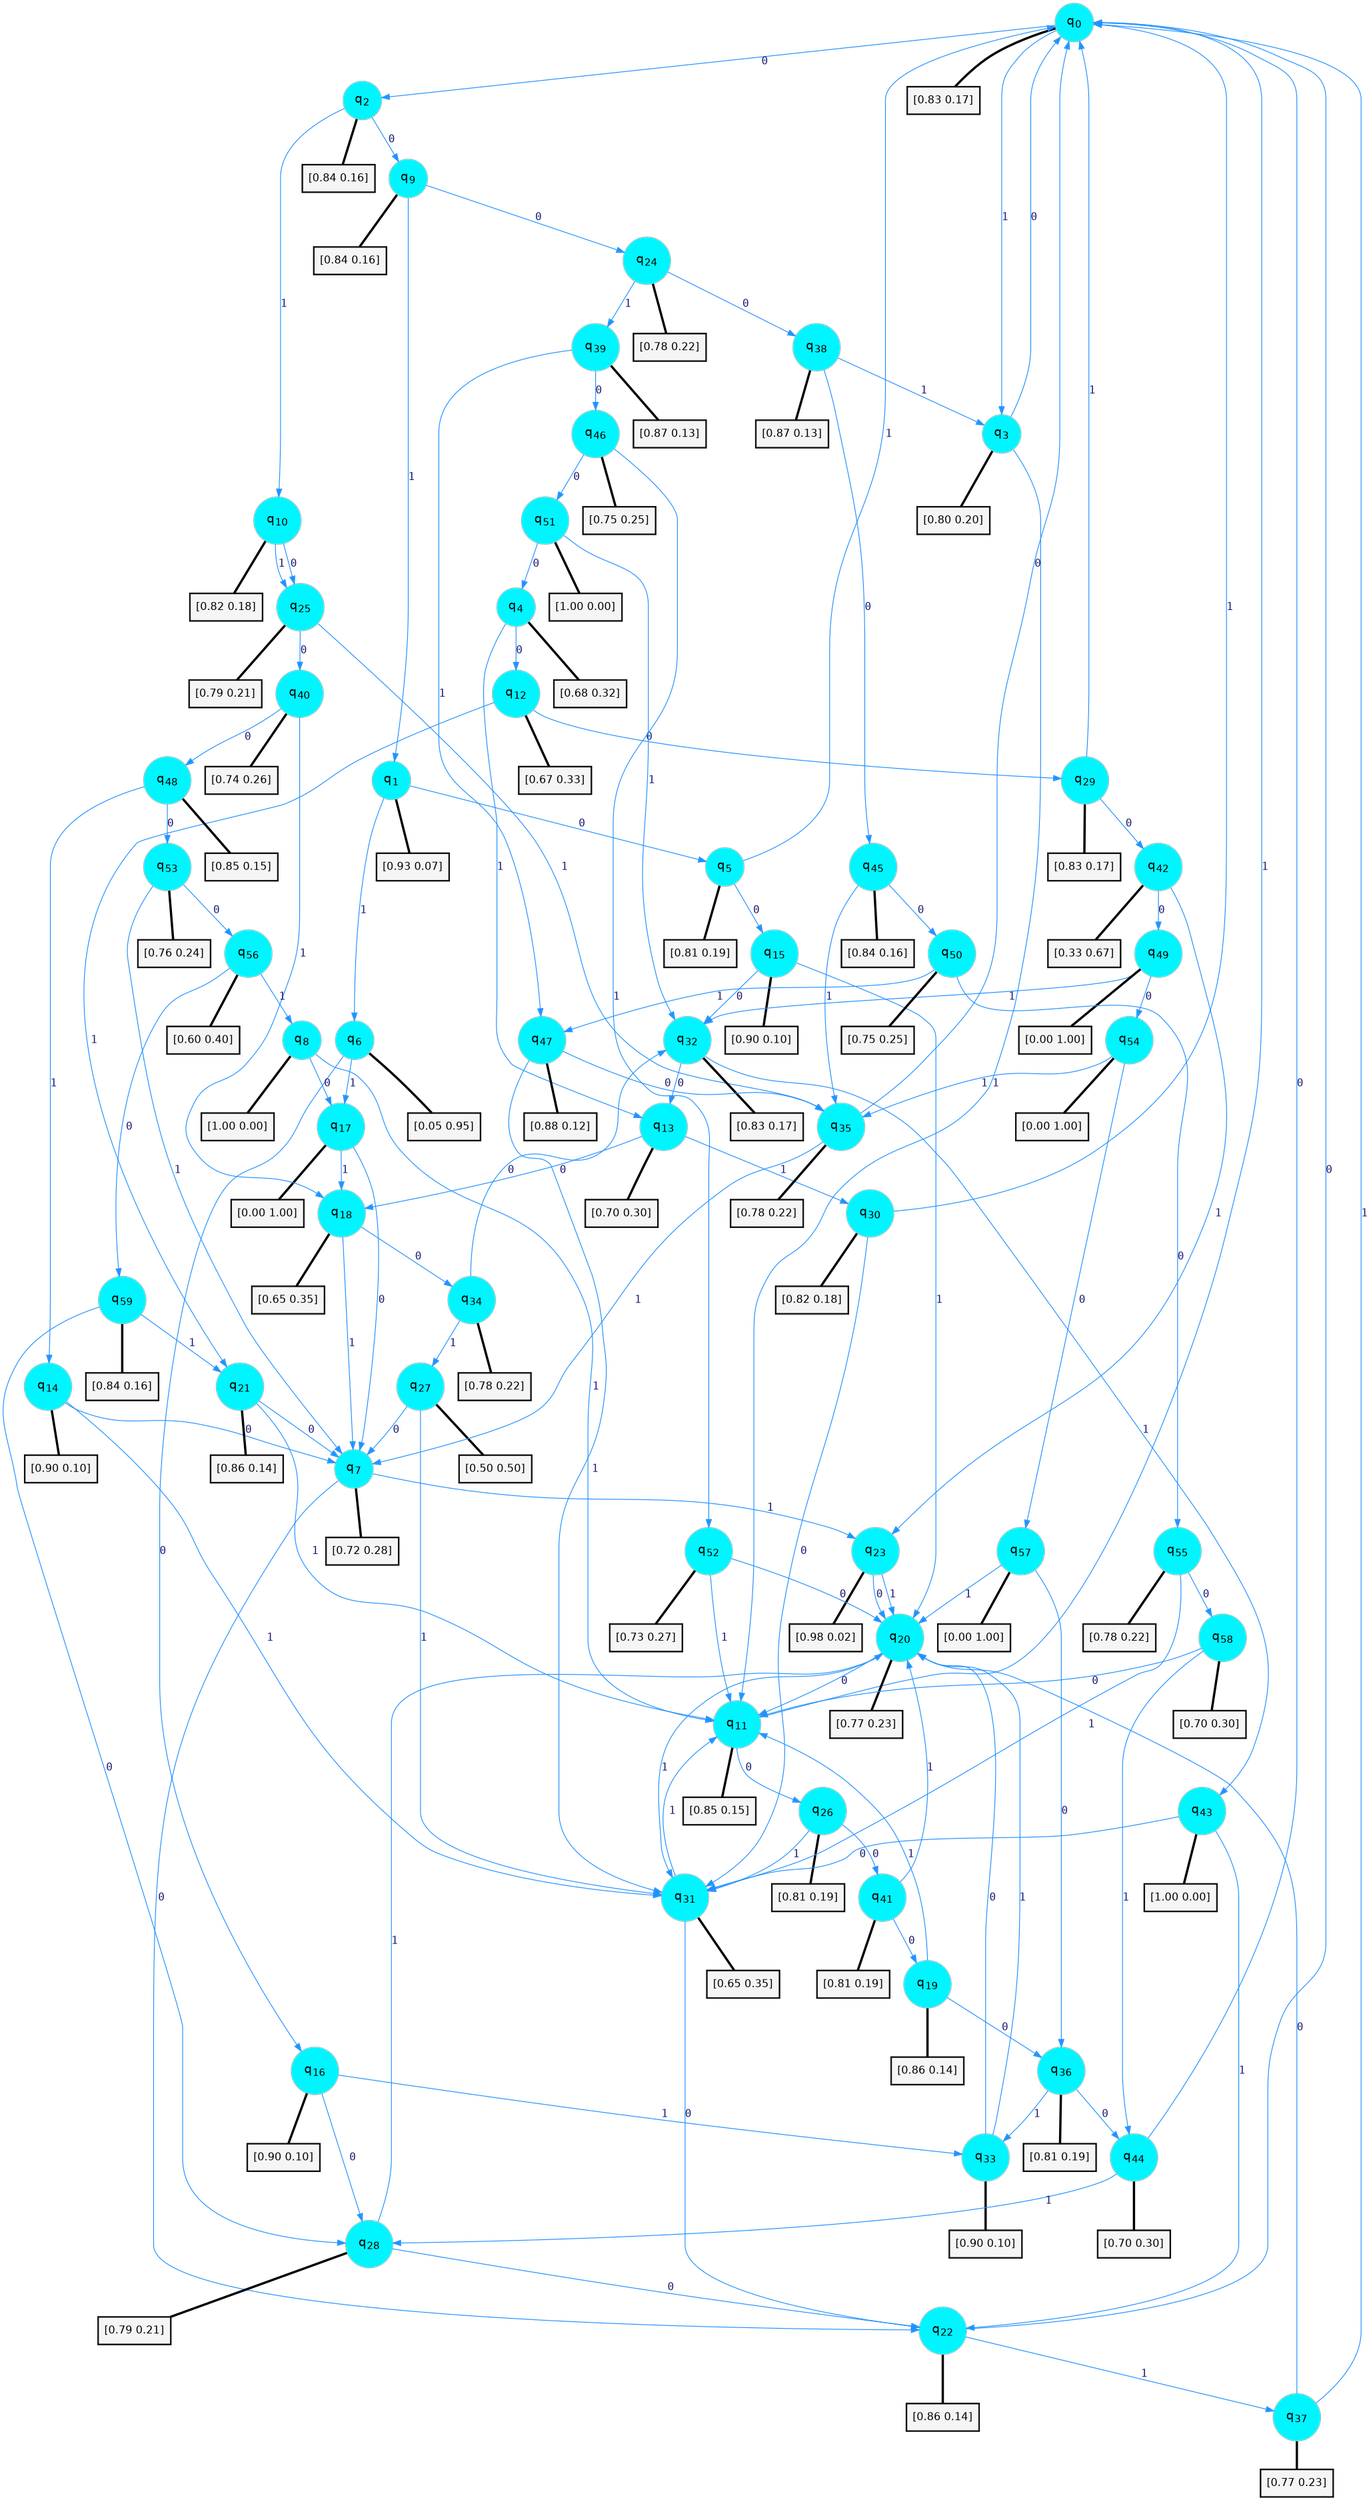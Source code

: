 digraph G {
graph [
bgcolor=transparent, dpi=300, rankdir=TD, size="40,25"];
node [
color=gray, fillcolor=turquoise1, fontcolor=black, fontname=Helvetica, fontsize=16, fontweight=bold, shape=circle, style=filled];
edge [
arrowsize=1, color=dodgerblue1, fontcolor=midnightblue, fontname=courier, fontweight=bold, penwidth=1, style=solid, weight=20];
0[label=<q<SUB>0</SUB>>];
1[label=<q<SUB>1</SUB>>];
2[label=<q<SUB>2</SUB>>];
3[label=<q<SUB>3</SUB>>];
4[label=<q<SUB>4</SUB>>];
5[label=<q<SUB>5</SUB>>];
6[label=<q<SUB>6</SUB>>];
7[label=<q<SUB>7</SUB>>];
8[label=<q<SUB>8</SUB>>];
9[label=<q<SUB>9</SUB>>];
10[label=<q<SUB>10</SUB>>];
11[label=<q<SUB>11</SUB>>];
12[label=<q<SUB>12</SUB>>];
13[label=<q<SUB>13</SUB>>];
14[label=<q<SUB>14</SUB>>];
15[label=<q<SUB>15</SUB>>];
16[label=<q<SUB>16</SUB>>];
17[label=<q<SUB>17</SUB>>];
18[label=<q<SUB>18</SUB>>];
19[label=<q<SUB>19</SUB>>];
20[label=<q<SUB>20</SUB>>];
21[label=<q<SUB>21</SUB>>];
22[label=<q<SUB>22</SUB>>];
23[label=<q<SUB>23</SUB>>];
24[label=<q<SUB>24</SUB>>];
25[label=<q<SUB>25</SUB>>];
26[label=<q<SUB>26</SUB>>];
27[label=<q<SUB>27</SUB>>];
28[label=<q<SUB>28</SUB>>];
29[label=<q<SUB>29</SUB>>];
30[label=<q<SUB>30</SUB>>];
31[label=<q<SUB>31</SUB>>];
32[label=<q<SUB>32</SUB>>];
33[label=<q<SUB>33</SUB>>];
34[label=<q<SUB>34</SUB>>];
35[label=<q<SUB>35</SUB>>];
36[label=<q<SUB>36</SUB>>];
37[label=<q<SUB>37</SUB>>];
38[label=<q<SUB>38</SUB>>];
39[label=<q<SUB>39</SUB>>];
40[label=<q<SUB>40</SUB>>];
41[label=<q<SUB>41</SUB>>];
42[label=<q<SUB>42</SUB>>];
43[label=<q<SUB>43</SUB>>];
44[label=<q<SUB>44</SUB>>];
45[label=<q<SUB>45</SUB>>];
46[label=<q<SUB>46</SUB>>];
47[label=<q<SUB>47</SUB>>];
48[label=<q<SUB>48</SUB>>];
49[label=<q<SUB>49</SUB>>];
50[label=<q<SUB>50</SUB>>];
51[label=<q<SUB>51</SUB>>];
52[label=<q<SUB>52</SUB>>];
53[label=<q<SUB>53</SUB>>];
54[label=<q<SUB>54</SUB>>];
55[label=<q<SUB>55</SUB>>];
56[label=<q<SUB>56</SUB>>];
57[label=<q<SUB>57</SUB>>];
58[label=<q<SUB>58</SUB>>];
59[label=<q<SUB>59</SUB>>];
60[label="[0.83 0.17]", shape=box,fontcolor=black, fontname=Helvetica, fontsize=14, penwidth=2, fillcolor=whitesmoke,color=black];
61[label="[0.93 0.07]", shape=box,fontcolor=black, fontname=Helvetica, fontsize=14, penwidth=2, fillcolor=whitesmoke,color=black];
62[label="[0.84 0.16]", shape=box,fontcolor=black, fontname=Helvetica, fontsize=14, penwidth=2, fillcolor=whitesmoke,color=black];
63[label="[0.80 0.20]", shape=box,fontcolor=black, fontname=Helvetica, fontsize=14, penwidth=2, fillcolor=whitesmoke,color=black];
64[label="[0.68 0.32]", shape=box,fontcolor=black, fontname=Helvetica, fontsize=14, penwidth=2, fillcolor=whitesmoke,color=black];
65[label="[0.81 0.19]", shape=box,fontcolor=black, fontname=Helvetica, fontsize=14, penwidth=2, fillcolor=whitesmoke,color=black];
66[label="[0.05 0.95]", shape=box,fontcolor=black, fontname=Helvetica, fontsize=14, penwidth=2, fillcolor=whitesmoke,color=black];
67[label="[0.72 0.28]", shape=box,fontcolor=black, fontname=Helvetica, fontsize=14, penwidth=2, fillcolor=whitesmoke,color=black];
68[label="[1.00 0.00]", shape=box,fontcolor=black, fontname=Helvetica, fontsize=14, penwidth=2, fillcolor=whitesmoke,color=black];
69[label="[0.84 0.16]", shape=box,fontcolor=black, fontname=Helvetica, fontsize=14, penwidth=2, fillcolor=whitesmoke,color=black];
70[label="[0.82 0.18]", shape=box,fontcolor=black, fontname=Helvetica, fontsize=14, penwidth=2, fillcolor=whitesmoke,color=black];
71[label="[0.85 0.15]", shape=box,fontcolor=black, fontname=Helvetica, fontsize=14, penwidth=2, fillcolor=whitesmoke,color=black];
72[label="[0.67 0.33]", shape=box,fontcolor=black, fontname=Helvetica, fontsize=14, penwidth=2, fillcolor=whitesmoke,color=black];
73[label="[0.70 0.30]", shape=box,fontcolor=black, fontname=Helvetica, fontsize=14, penwidth=2, fillcolor=whitesmoke,color=black];
74[label="[0.90 0.10]", shape=box,fontcolor=black, fontname=Helvetica, fontsize=14, penwidth=2, fillcolor=whitesmoke,color=black];
75[label="[0.90 0.10]", shape=box,fontcolor=black, fontname=Helvetica, fontsize=14, penwidth=2, fillcolor=whitesmoke,color=black];
76[label="[0.90 0.10]", shape=box,fontcolor=black, fontname=Helvetica, fontsize=14, penwidth=2, fillcolor=whitesmoke,color=black];
77[label="[0.00 1.00]", shape=box,fontcolor=black, fontname=Helvetica, fontsize=14, penwidth=2, fillcolor=whitesmoke,color=black];
78[label="[0.65 0.35]", shape=box,fontcolor=black, fontname=Helvetica, fontsize=14, penwidth=2, fillcolor=whitesmoke,color=black];
79[label="[0.86 0.14]", shape=box,fontcolor=black, fontname=Helvetica, fontsize=14, penwidth=2, fillcolor=whitesmoke,color=black];
80[label="[0.77 0.23]", shape=box,fontcolor=black, fontname=Helvetica, fontsize=14, penwidth=2, fillcolor=whitesmoke,color=black];
81[label="[0.86 0.14]", shape=box,fontcolor=black, fontname=Helvetica, fontsize=14, penwidth=2, fillcolor=whitesmoke,color=black];
82[label="[0.86 0.14]", shape=box,fontcolor=black, fontname=Helvetica, fontsize=14, penwidth=2, fillcolor=whitesmoke,color=black];
83[label="[0.98 0.02]", shape=box,fontcolor=black, fontname=Helvetica, fontsize=14, penwidth=2, fillcolor=whitesmoke,color=black];
84[label="[0.78 0.22]", shape=box,fontcolor=black, fontname=Helvetica, fontsize=14, penwidth=2, fillcolor=whitesmoke,color=black];
85[label="[0.79 0.21]", shape=box,fontcolor=black, fontname=Helvetica, fontsize=14, penwidth=2, fillcolor=whitesmoke,color=black];
86[label="[0.81 0.19]", shape=box,fontcolor=black, fontname=Helvetica, fontsize=14, penwidth=2, fillcolor=whitesmoke,color=black];
87[label="[0.50 0.50]", shape=box,fontcolor=black, fontname=Helvetica, fontsize=14, penwidth=2, fillcolor=whitesmoke,color=black];
88[label="[0.79 0.21]", shape=box,fontcolor=black, fontname=Helvetica, fontsize=14, penwidth=2, fillcolor=whitesmoke,color=black];
89[label="[0.83 0.17]", shape=box,fontcolor=black, fontname=Helvetica, fontsize=14, penwidth=2, fillcolor=whitesmoke,color=black];
90[label="[0.82 0.18]", shape=box,fontcolor=black, fontname=Helvetica, fontsize=14, penwidth=2, fillcolor=whitesmoke,color=black];
91[label="[0.65 0.35]", shape=box,fontcolor=black, fontname=Helvetica, fontsize=14, penwidth=2, fillcolor=whitesmoke,color=black];
92[label="[0.83 0.17]", shape=box,fontcolor=black, fontname=Helvetica, fontsize=14, penwidth=2, fillcolor=whitesmoke,color=black];
93[label="[0.90 0.10]", shape=box,fontcolor=black, fontname=Helvetica, fontsize=14, penwidth=2, fillcolor=whitesmoke,color=black];
94[label="[0.78 0.22]", shape=box,fontcolor=black, fontname=Helvetica, fontsize=14, penwidth=2, fillcolor=whitesmoke,color=black];
95[label="[0.78 0.22]", shape=box,fontcolor=black, fontname=Helvetica, fontsize=14, penwidth=2, fillcolor=whitesmoke,color=black];
96[label="[0.81 0.19]", shape=box,fontcolor=black, fontname=Helvetica, fontsize=14, penwidth=2, fillcolor=whitesmoke,color=black];
97[label="[0.77 0.23]", shape=box,fontcolor=black, fontname=Helvetica, fontsize=14, penwidth=2, fillcolor=whitesmoke,color=black];
98[label="[0.87 0.13]", shape=box,fontcolor=black, fontname=Helvetica, fontsize=14, penwidth=2, fillcolor=whitesmoke,color=black];
99[label="[0.87 0.13]", shape=box,fontcolor=black, fontname=Helvetica, fontsize=14, penwidth=2, fillcolor=whitesmoke,color=black];
100[label="[0.74 0.26]", shape=box,fontcolor=black, fontname=Helvetica, fontsize=14, penwidth=2, fillcolor=whitesmoke,color=black];
101[label="[0.81 0.19]", shape=box,fontcolor=black, fontname=Helvetica, fontsize=14, penwidth=2, fillcolor=whitesmoke,color=black];
102[label="[0.33 0.67]", shape=box,fontcolor=black, fontname=Helvetica, fontsize=14, penwidth=2, fillcolor=whitesmoke,color=black];
103[label="[1.00 0.00]", shape=box,fontcolor=black, fontname=Helvetica, fontsize=14, penwidth=2, fillcolor=whitesmoke,color=black];
104[label="[0.70 0.30]", shape=box,fontcolor=black, fontname=Helvetica, fontsize=14, penwidth=2, fillcolor=whitesmoke,color=black];
105[label="[0.84 0.16]", shape=box,fontcolor=black, fontname=Helvetica, fontsize=14, penwidth=2, fillcolor=whitesmoke,color=black];
106[label="[0.75 0.25]", shape=box,fontcolor=black, fontname=Helvetica, fontsize=14, penwidth=2, fillcolor=whitesmoke,color=black];
107[label="[0.88 0.12]", shape=box,fontcolor=black, fontname=Helvetica, fontsize=14, penwidth=2, fillcolor=whitesmoke,color=black];
108[label="[0.85 0.15]", shape=box,fontcolor=black, fontname=Helvetica, fontsize=14, penwidth=2, fillcolor=whitesmoke,color=black];
109[label="[0.00 1.00]", shape=box,fontcolor=black, fontname=Helvetica, fontsize=14, penwidth=2, fillcolor=whitesmoke,color=black];
110[label="[0.75 0.25]", shape=box,fontcolor=black, fontname=Helvetica, fontsize=14, penwidth=2, fillcolor=whitesmoke,color=black];
111[label="[1.00 0.00]", shape=box,fontcolor=black, fontname=Helvetica, fontsize=14, penwidth=2, fillcolor=whitesmoke,color=black];
112[label="[0.73 0.27]", shape=box,fontcolor=black, fontname=Helvetica, fontsize=14, penwidth=2, fillcolor=whitesmoke,color=black];
113[label="[0.76 0.24]", shape=box,fontcolor=black, fontname=Helvetica, fontsize=14, penwidth=2, fillcolor=whitesmoke,color=black];
114[label="[0.00 1.00]", shape=box,fontcolor=black, fontname=Helvetica, fontsize=14, penwidth=2, fillcolor=whitesmoke,color=black];
115[label="[0.78 0.22]", shape=box,fontcolor=black, fontname=Helvetica, fontsize=14, penwidth=2, fillcolor=whitesmoke,color=black];
116[label="[0.60 0.40]", shape=box,fontcolor=black, fontname=Helvetica, fontsize=14, penwidth=2, fillcolor=whitesmoke,color=black];
117[label="[0.00 1.00]", shape=box,fontcolor=black, fontname=Helvetica, fontsize=14, penwidth=2, fillcolor=whitesmoke,color=black];
118[label="[0.70 0.30]", shape=box,fontcolor=black, fontname=Helvetica, fontsize=14, penwidth=2, fillcolor=whitesmoke,color=black];
119[label="[0.84 0.16]", shape=box,fontcolor=black, fontname=Helvetica, fontsize=14, penwidth=2, fillcolor=whitesmoke,color=black];
0->2 [label=0];
0->3 [label=1];
0->60 [arrowhead=none, penwidth=3,color=black];
1->5 [label=0];
1->6 [label=1];
1->61 [arrowhead=none, penwidth=3,color=black];
2->9 [label=0];
2->10 [label=1];
2->62 [arrowhead=none, penwidth=3,color=black];
3->0 [label=0];
3->11 [label=1];
3->63 [arrowhead=none, penwidth=3,color=black];
4->12 [label=0];
4->13 [label=1];
4->64 [arrowhead=none, penwidth=3,color=black];
5->15 [label=0];
5->0 [label=1];
5->65 [arrowhead=none, penwidth=3,color=black];
6->16 [label=0];
6->17 [label=1];
6->66 [arrowhead=none, penwidth=3,color=black];
7->22 [label=0];
7->23 [label=1];
7->67 [arrowhead=none, penwidth=3,color=black];
8->17 [label=0];
8->11 [label=1];
8->68 [arrowhead=none, penwidth=3,color=black];
9->24 [label=0];
9->1 [label=1];
9->69 [arrowhead=none, penwidth=3,color=black];
10->25 [label=0];
10->25 [label=1];
10->70 [arrowhead=none, penwidth=3,color=black];
11->26 [label=0];
11->0 [label=1];
11->71 [arrowhead=none, penwidth=3,color=black];
12->29 [label=0];
12->21 [label=1];
12->72 [arrowhead=none, penwidth=3,color=black];
13->18 [label=0];
13->30 [label=1];
13->73 [arrowhead=none, penwidth=3,color=black];
14->7 [label=0];
14->31 [label=1];
14->74 [arrowhead=none, penwidth=3,color=black];
15->32 [label=0];
15->20 [label=1];
15->75 [arrowhead=none, penwidth=3,color=black];
16->28 [label=0];
16->33 [label=1];
16->76 [arrowhead=none, penwidth=3,color=black];
17->7 [label=0];
17->18 [label=1];
17->77 [arrowhead=none, penwidth=3,color=black];
18->34 [label=0];
18->7 [label=1];
18->78 [arrowhead=none, penwidth=3,color=black];
19->36 [label=0];
19->11 [label=1];
19->79 [arrowhead=none, penwidth=3,color=black];
20->11 [label=0];
20->31 [label=1];
20->80 [arrowhead=none, penwidth=3,color=black];
21->7 [label=0];
21->11 [label=1];
21->81 [arrowhead=none, penwidth=3,color=black];
22->0 [label=0];
22->37 [label=1];
22->82 [arrowhead=none, penwidth=3,color=black];
23->20 [label=0];
23->20 [label=1];
23->83 [arrowhead=none, penwidth=3,color=black];
24->38 [label=0];
24->39 [label=1];
24->84 [arrowhead=none, penwidth=3,color=black];
25->40 [label=0];
25->35 [label=1];
25->85 [arrowhead=none, penwidth=3,color=black];
26->41 [label=0];
26->31 [label=1];
26->86 [arrowhead=none, penwidth=3,color=black];
27->7 [label=0];
27->31 [label=1];
27->87 [arrowhead=none, penwidth=3,color=black];
28->22 [label=0];
28->20 [label=1];
28->88 [arrowhead=none, penwidth=3,color=black];
29->42 [label=0];
29->0 [label=1];
29->89 [arrowhead=none, penwidth=3,color=black];
30->31 [label=0];
30->0 [label=1];
30->90 [arrowhead=none, penwidth=3,color=black];
31->22 [label=0];
31->11 [label=1];
31->91 [arrowhead=none, penwidth=3,color=black];
32->13 [label=0];
32->43 [label=1];
32->92 [arrowhead=none, penwidth=3,color=black];
33->20 [label=0];
33->20 [label=1];
33->93 [arrowhead=none, penwidth=3,color=black];
34->32 [label=0];
34->27 [label=1];
34->94 [arrowhead=none, penwidth=3,color=black];
35->0 [label=0];
35->7 [label=1];
35->95 [arrowhead=none, penwidth=3,color=black];
36->44 [label=0];
36->33 [label=1];
36->96 [arrowhead=none, penwidth=3,color=black];
37->20 [label=0];
37->0 [label=1];
37->97 [arrowhead=none, penwidth=3,color=black];
38->45 [label=0];
38->3 [label=1];
38->98 [arrowhead=none, penwidth=3,color=black];
39->46 [label=0];
39->47 [label=1];
39->99 [arrowhead=none, penwidth=3,color=black];
40->48 [label=0];
40->18 [label=1];
40->100 [arrowhead=none, penwidth=3,color=black];
41->19 [label=0];
41->20 [label=1];
41->101 [arrowhead=none, penwidth=3,color=black];
42->49 [label=0];
42->23 [label=1];
42->102 [arrowhead=none, penwidth=3,color=black];
43->31 [label=0];
43->22 [label=1];
43->103 [arrowhead=none, penwidth=3,color=black];
44->0 [label=0];
44->28 [label=1];
44->104 [arrowhead=none, penwidth=3,color=black];
45->50 [label=0];
45->35 [label=1];
45->105 [arrowhead=none, penwidth=3,color=black];
46->51 [label=0];
46->52 [label=1];
46->106 [arrowhead=none, penwidth=3,color=black];
47->35 [label=0];
47->31 [label=1];
47->107 [arrowhead=none, penwidth=3,color=black];
48->53 [label=0];
48->14 [label=1];
48->108 [arrowhead=none, penwidth=3,color=black];
49->54 [label=0];
49->32 [label=1];
49->109 [arrowhead=none, penwidth=3,color=black];
50->55 [label=0];
50->47 [label=1];
50->110 [arrowhead=none, penwidth=3,color=black];
51->4 [label=0];
51->32 [label=1];
51->111 [arrowhead=none, penwidth=3,color=black];
52->20 [label=0];
52->11 [label=1];
52->112 [arrowhead=none, penwidth=3,color=black];
53->56 [label=0];
53->7 [label=1];
53->113 [arrowhead=none, penwidth=3,color=black];
54->57 [label=0];
54->35 [label=1];
54->114 [arrowhead=none, penwidth=3,color=black];
55->58 [label=0];
55->31 [label=1];
55->115 [arrowhead=none, penwidth=3,color=black];
56->59 [label=0];
56->8 [label=1];
56->116 [arrowhead=none, penwidth=3,color=black];
57->36 [label=0];
57->20 [label=1];
57->117 [arrowhead=none, penwidth=3,color=black];
58->11 [label=0];
58->44 [label=1];
58->118 [arrowhead=none, penwidth=3,color=black];
59->28 [label=0];
59->21 [label=1];
59->119 [arrowhead=none, penwidth=3,color=black];
}
